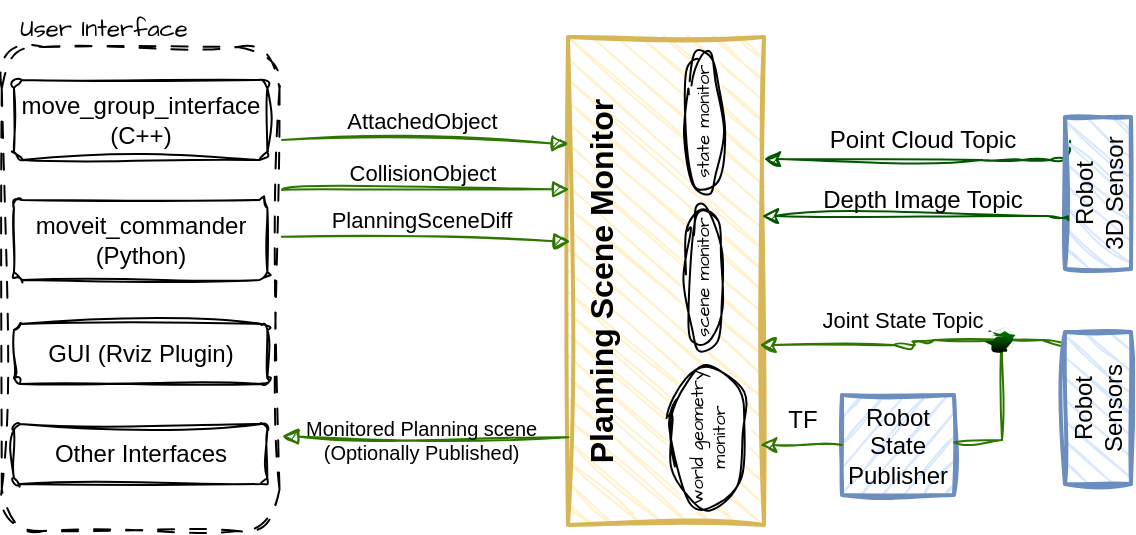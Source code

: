 <mxfile version="21.3.5" type="google">
  <diagram name="Page-1" id="XOCpxQvPaTgHTzI4O34J">
    <mxGraphModel dx="601" dy="257" grid="1" gridSize="10" guides="1" tooltips="1" connect="1" arrows="1" fold="1" page="1" pageScale="1" pageWidth="1169" pageHeight="827" background="#ffffff" math="0" shadow="0">
      <root>
        <mxCell id="0" />
        <mxCell id="1" parent="0" />
        <mxCell id="yz0i6fvfEbCD29yf3mC6-13" value="" style="rounded=1;whiteSpace=wrap;html=1;sketch=1;hachureGap=4;jiggle=2;curveFitting=1;fontFamily=Architects Daughter;fontSource=https%3A%2F%2Ffonts.googleapis.com%2Fcss%3Ffamily%3DArchitects%2BDaughter;fontSize=20;rotation=90;dashed=1;dashPattern=8 8;" vertex="1" parent="1">
          <mxGeometry x="-11.68" y="195.07" width="242" height="138.87" as="geometry" />
        </mxCell>
        <mxCell id="3" value="Planning Scene Monitor" style="whiteSpace=wrap;strokeWidth=2;rotation=-90;sketch=1;curveFitting=1;jiggle=2;labelBackgroundColor=none;rounded=0;align=center;horizontal=1;verticalAlign=top;fontSize=16;fontStyle=1;fillColor=#fff2cc;strokeColor=#d6b656;" parent="1" vertex="1">
          <mxGeometry x="250" y="211.5" width="244" height="98" as="geometry" />
        </mxCell>
        <mxCell id="yz0i6fvfEbCD29yf3mC6-33" value="Point Cloud Topic" style="edgeStyle=orthogonalEdgeStyle;sketch=1;hachureGap=4;jiggle=2;curveFitting=1;orthogonalLoop=1;jettySize=auto;html=1;entryX=0.75;entryY=1;entryDx=0;entryDy=0;fontFamily=Helvetica;fontSize=12;exitX=0.843;exitY=0.077;exitDx=0;exitDy=0;exitPerimeter=0;fillColor=#008a00;strokeColor=#005700;labelBackgroundColor=none;" edge="1" parent="1" source="4" target="3">
          <mxGeometry x="0.029" y="-10" relative="1" as="geometry">
            <Array as="points">
              <mxPoint x="574" y="200" />
              <mxPoint x="540" y="200" />
            </Array>
            <mxPoint as="offset" />
          </mxGeometry>
        </mxCell>
        <mxCell id="4" value="Robot &#xa;3D Sensor" style="whiteSpace=wrap;strokeWidth=2;sketch=1;curveFitting=1;jiggle=2;labelBackgroundColor=none;rounded=0;rotation=-90;fillColor=#dae8fc;strokeColor=#6c8ebf;" parent="1" vertex="1">
          <mxGeometry x="550" y="200" width="76" height="33" as="geometry" />
        </mxCell>
        <mxCell id="5" value="AttachedObject" style="curved=1;startArrow=none;endArrow=block;sketch=1;curveFitting=1;jiggle=2;labelBackgroundColor=none;fontColor=default;rounded=0;entryX=0.781;entryY=0.003;entryDx=0;entryDy=0;entryPerimeter=0;fillColor=#60a917;strokeColor=#2D7600;" parent="1" target="3" edge="1">
          <mxGeometry x="-0.026" y="10" relative="1" as="geometry">
            <Array as="points">
              <mxPoint x="240" y="190" />
            </Array>
            <mxPoint x="180" y="190" as="sourcePoint" />
            <mxPoint x="250" y="190" as="targetPoint" />
            <mxPoint as="offset" />
          </mxGeometry>
        </mxCell>
        <mxCell id="yz0i6fvfEbCD29yf3mC6-6" value="Robot&#xa;State&#xa;Publisher" style="whiteSpace=wrap;strokeWidth=2;sketch=1;curveFitting=1;jiggle=2;labelBackgroundColor=none;rounded=0;fillColor=#dae8fc;strokeColor=#6c8ebf;" vertex="1" parent="1">
          <mxGeometry x="460" y="317.5" width="56" height="50" as="geometry" />
        </mxCell>
        <mxCell id="yz0i6fvfEbCD29yf3mC6-24" value="Joint State Topic" style="edgeStyle=orthogonalEdgeStyle;sketch=1;hachureGap=4;jiggle=2;curveFitting=1;orthogonalLoop=1;jettySize=auto;html=1;entryX=0.369;entryY=0.978;entryDx=0;entryDy=0;entryPerimeter=0;fontFamily=Helvetica;fontSize=11;fillColor=#60a917;strokeColor=#2D7600;labelBackgroundColor=none;" edge="1" parent="1" source="yz0i6fvfEbCD29yf3mC6-7" target="3">
          <mxGeometry x="-0.016" y="-12" relative="1" as="geometry">
            <Array as="points">
              <mxPoint x="570" y="290" />
              <mxPoint x="496" y="290" />
              <mxPoint x="496" y="293" />
            </Array>
            <mxPoint x="6" y="-10" as="offset" />
          </mxGeometry>
        </mxCell>
        <mxCell id="yz0i6fvfEbCD29yf3mC6-7" value="Robot &#xa;Sensors" style="whiteSpace=wrap;strokeWidth=2;sketch=1;curveFitting=1;jiggle=2;labelBackgroundColor=none;rounded=0;rotation=-90;fillColor=#dae8fc;strokeColor=#6c8ebf;" vertex="1" parent="1">
          <mxGeometry x="550" y="307.5" width="76" height="33" as="geometry" />
        </mxCell>
        <mxCell id="yz0i6fvfEbCD29yf3mC6-9" value="state monitor" style="ellipse;whiteSpace=wrap;html=1;align=center;sketch=1;hachureGap=4;jiggle=2;curveFitting=1;fontFamily=Architects Daughter;fontSource=https%3A%2F%2Ffonts.googleapis.com%2Fcss%3Ffamily%3DArchitects%2BDaughter;fontSize=9;rotation=-90;" vertex="1" parent="1">
          <mxGeometry x="356" y="170.5" width="70" height="20" as="geometry" />
        </mxCell>
        <mxCell id="yz0i6fvfEbCD29yf3mC6-11" value="scene monitor" style="ellipse;whiteSpace=wrap;html=1;align=center;sketch=1;hachureGap=4;jiggle=2;curveFitting=1;fontFamily=Architects Daughter;fontSource=https%3A%2F%2Ffonts.googleapis.com%2Fcss%3Ffamily%3DArchitects%2BDaughter;fontSize=9;rotation=-90;" vertex="1" parent="1">
          <mxGeometry x="356" y="248.5" width="70" height="20" as="geometry" />
        </mxCell>
        <mxCell id="yz0i6fvfEbCD29yf3mC6-12" value="world geometry&lt;br&gt;monitor" style="ellipse;whiteSpace=wrap;html=1;align=center;sketch=1;hachureGap=4;jiggle=2;curveFitting=1;fontFamily=Architects Daughter;fontSource=https%3A%2F%2Ffonts.googleapis.com%2Fcss%3Ffamily%3DArchitects%2BDaughter;fontSize=9;rotation=-90;" vertex="1" parent="1">
          <mxGeometry x="358" y="318.5" width="70" height="40" as="geometry" />
        </mxCell>
        <mxCell id="yz0i6fvfEbCD29yf3mC6-14" value="move_group_interface&lt;br&gt;(C++)" style="rounded=1;arcSize=10;whiteSpace=wrap;html=1;align=center;sketch=1;hachureGap=4;jiggle=2;curveFitting=1;fontFamily=Helvetica;fontSize=12;" vertex="1" parent="1">
          <mxGeometry x="45.98" y="160" width="126.69" height="40" as="geometry" />
        </mxCell>
        <mxCell id="yz0i6fvfEbCD29yf3mC6-15" value="moveit_commander&lt;br&gt;(Python)" style="rounded=1;arcSize=10;whiteSpace=wrap;html=1;align=center;sketch=1;hachureGap=4;jiggle=2;curveFitting=1;fontFamily=Helvetica;fontSize=12;" vertex="1" parent="1">
          <mxGeometry x="45.98" y="220" width="126.69" height="40" as="geometry" />
        </mxCell>
        <mxCell id="yz0i6fvfEbCD29yf3mC6-16" value="GUI (Rviz Plugin)" style="rounded=1;arcSize=10;whiteSpace=wrap;html=1;align=center;sketch=1;hachureGap=4;jiggle=2;curveFitting=1;fontFamily=Helvetica;fontSize=12;" vertex="1" parent="1">
          <mxGeometry x="45.98" y="282" width="126.69" height="30" as="geometry" />
        </mxCell>
        <mxCell id="yz0i6fvfEbCD29yf3mC6-17" value="Other Interfaces" style="rounded=1;arcSize=10;whiteSpace=wrap;html=1;align=center;sketch=1;hachureGap=4;jiggle=2;curveFitting=1;fontFamily=Helvetica;fontSize=12;" vertex="1" parent="1">
          <mxGeometry x="45.98" y="332" width="126.69" height="30" as="geometry" />
        </mxCell>
        <mxCell id="yz0i6fvfEbCD29yf3mC6-19" value="CollisionObject" style="curved=1;startArrow=none;endArrow=block;sketch=1;curveFitting=1;jiggle=2;labelBackgroundColor=none;fontColor=default;rounded=0;entryX=0.688;entryY=0.007;entryDx=0;entryDy=0;entryPerimeter=0;fillColor=#60a917;strokeColor=#2D7600;" edge="1" parent="1" target="3">
          <mxGeometry x="-0.017" y="9" relative="1" as="geometry">
            <Array as="points" />
            <mxPoint x="180" y="215" as="sourcePoint" />
            <mxPoint x="288" y="214.5" as="targetPoint" />
            <mxPoint as="offset" />
          </mxGeometry>
        </mxCell>
        <mxCell id="yz0i6fvfEbCD29yf3mC6-20" value="PlanningSceneDiff" style="curved=1;startArrow=none;endArrow=block;sketch=1;curveFitting=1;jiggle=2;labelBackgroundColor=none;fontColor=default;rounded=0;entryX=0.581;entryY=0.012;entryDx=0;entryDy=0;entryPerimeter=0;exitX=0.392;exitY=-0.008;exitDx=0;exitDy=0;exitPerimeter=0;fillColor=#60a917;strokeColor=#2D7600;" edge="1" parent="1" source="yz0i6fvfEbCD29yf3mC6-13" target="3">
          <mxGeometry x="-0.03" y="10" relative="1" as="geometry">
            <Array as="points">
              <mxPoint x="240" y="239.5" />
            </Array>
            <mxPoint x="180" y="239.5" as="sourcePoint" />
            <mxPoint x="288" y="240.5" as="targetPoint" />
            <mxPoint as="offset" />
          </mxGeometry>
        </mxCell>
        <mxCell id="yz0i6fvfEbCD29yf3mC6-21" value="Monitored Planning scene&#xa;(Optionally Published)" style="curved=1;startArrow=none;endArrow=block;sketch=1;curveFitting=1;jiggle=2;labelBackgroundColor=none;fontColor=default;rounded=0;exitX=0.18;exitY=0.003;exitDx=0;exitDy=0;exitPerimeter=0;fontSize=10;fillColor=#60a917;strokeColor=#2D7600;" edge="1" parent="1" source="3">
          <mxGeometry x="0.023" relative="1" as="geometry">
            <Array as="points">
              <mxPoint x="240" y="340" />
            </Array>
            <mxPoint x="280" y="340" as="sourcePoint" />
            <mxPoint x="180" y="338" as="targetPoint" />
            <mxPoint as="offset" />
          </mxGeometry>
        </mxCell>
        <mxCell id="yz0i6fvfEbCD29yf3mC6-25" value="" style="endArrow=none;html=1;sketch=1;hachureGap=4;jiggle=2;curveFitting=1;fontFamily=Architects Daughter;fontSource=https%3A%2F%2Ffonts.googleapis.com%2Fcss%3Ffamily%3DArchitects%2BDaughter;fontSize=16;fillColor=#60a917;strokeColor=#2D7600;" edge="1" parent="1">
          <mxGeometry width="50" height="50" relative="1" as="geometry">
            <mxPoint x="540" y="340" as="sourcePoint" />
            <mxPoint x="540" y="290" as="targetPoint" />
          </mxGeometry>
        </mxCell>
        <mxCell id="yz0i6fvfEbCD29yf3mC6-26" value="TF" style="endArrow=classic;html=1;sketch=1;hachureGap=4;jiggle=2;curveFitting=1;fontFamily=Helvetica;fontSize=12;entryX=0.164;entryY=0.981;entryDx=0;entryDy=0;entryPerimeter=0;exitX=0;exitY=0.5;exitDx=0;exitDy=0;fillColor=#60a917;strokeColor=#2D7600;labelBackgroundColor=none;" edge="1" parent="1" source="yz0i6fvfEbCD29yf3mC6-6" target="3">
          <mxGeometry x="-0.021" y="-12" width="50" height="50" relative="1" as="geometry">
            <mxPoint x="480" y="439" as="sourcePoint" />
            <mxPoint x="530" y="389" as="targetPoint" />
            <mxPoint as="offset" />
          </mxGeometry>
        </mxCell>
        <mxCell id="yz0i6fvfEbCD29yf3mC6-27" value="" style="endArrow=none;html=1;sketch=1;hachureGap=4;jiggle=2;curveFitting=1;fontFamily=Architects Daughter;fontSource=https%3A%2F%2Ffonts.googleapis.com%2Fcss%3Ffamily%3DArchitects%2BDaughter;fontSize=16;fillColor=#60a917;strokeColor=#2D7600;" edge="1" parent="1" source="yz0i6fvfEbCD29yf3mC6-6">
          <mxGeometry width="50" height="50" relative="1" as="geometry">
            <mxPoint x="500" y="420" as="sourcePoint" />
            <mxPoint x="540" y="340" as="targetPoint" />
          </mxGeometry>
        </mxCell>
        <mxCell id="yz0i6fvfEbCD29yf3mC6-29" value="" style="ellipse;whiteSpace=wrap;html=1;sketch=1;hachureGap=4;jiggle=2;curveFitting=1;fontFamily=Architects Daughter;fontSource=https%3A%2F%2Ffonts.googleapis.com%2Fcss%3Ffamily%3DArchitects%2BDaughter;fontSize=20;fillColor=#008a00;fontColor=#ffffff;strokeColor=#005700;gradientColor=default;strokeWidth=0;" vertex="1" parent="1">
          <mxGeometry x="534" y="285" width="10" height="10" as="geometry" />
        </mxCell>
        <mxCell id="yz0i6fvfEbCD29yf3mC6-35" value="Depth Image Topic" style="edgeStyle=orthogonalEdgeStyle;sketch=1;hachureGap=4;jiggle=2;curveFitting=1;orthogonalLoop=1;jettySize=auto;html=1;entryX=0.75;entryY=1;entryDx=0;entryDy=0;fontFamily=Helvetica;fontSize=12;exitX=0.843;exitY=0.077;exitDx=0;exitDy=0;exitPerimeter=0;fillColor=#008a00;strokeColor=#005700;labelBackgroundColor=none;" edge="1" parent="1">
          <mxGeometry x="-0.032" y="-8" relative="1" as="geometry">
            <mxPoint x="573" y="230" as="sourcePoint" />
            <mxPoint x="420" y="228" as="targetPoint" />
            <Array as="points">
              <mxPoint x="573" y="228" />
            </Array>
            <mxPoint as="offset" />
          </mxGeometry>
        </mxCell>
        <mxCell id="yz0i6fvfEbCD29yf3mC6-36" value="User Interface" style="text;html=1;strokeColor=none;fillColor=none;align=center;verticalAlign=middle;whiteSpace=wrap;rounded=0;fontSize=12;fontFamily=Architects Daughter;" vertex="1" parent="1">
          <mxGeometry x="45.98" y="120" width="90" height="30" as="geometry" />
        </mxCell>
      </root>
    </mxGraphModel>
  </diagram>
</mxfile>

